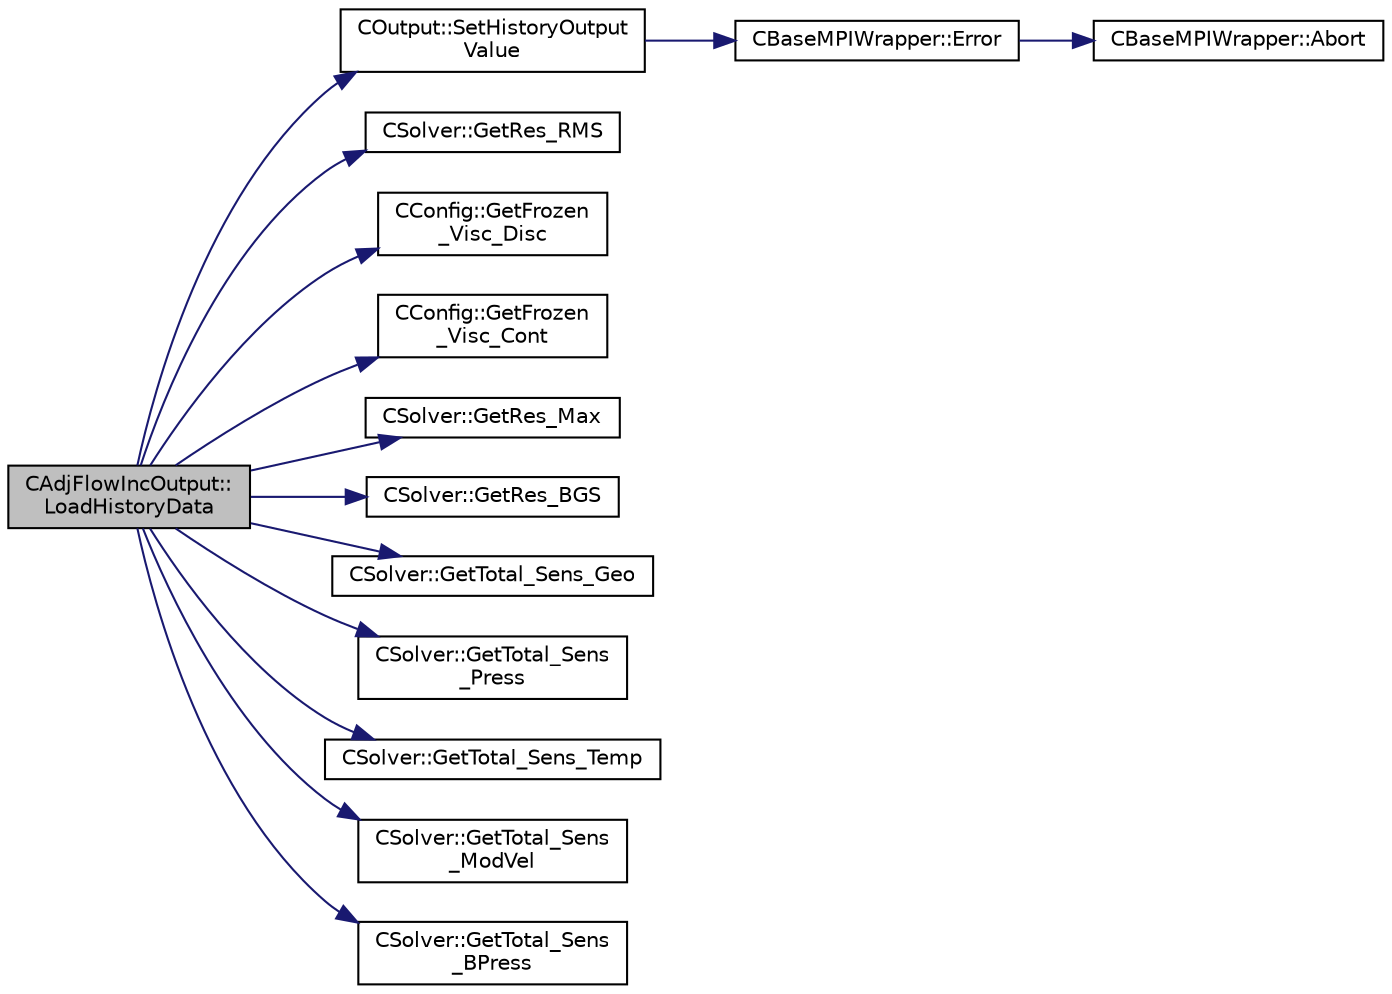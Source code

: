 digraph "CAdjFlowIncOutput::LoadHistoryData"
{
  edge [fontname="Helvetica",fontsize="10",labelfontname="Helvetica",labelfontsize="10"];
  node [fontname="Helvetica",fontsize="10",shape=record];
  rankdir="LR";
  Node13 [label="CAdjFlowIncOutput::\lLoadHistoryData",height=0.2,width=0.4,color="black", fillcolor="grey75", style="filled", fontcolor="black"];
  Node13 -> Node14 [color="midnightblue",fontsize="10",style="solid",fontname="Helvetica"];
  Node14 [label="COutput::SetHistoryOutput\lValue",height=0.2,width=0.4,color="black", fillcolor="white", style="filled",URL="$class_c_output.html#a1c1f836992f419544472329a44b8836e",tooltip="Set the value of a history output field. "];
  Node14 -> Node15 [color="midnightblue",fontsize="10",style="solid",fontname="Helvetica"];
  Node15 [label="CBaseMPIWrapper::Error",height=0.2,width=0.4,color="black", fillcolor="white", style="filled",URL="$class_c_base_m_p_i_wrapper.html#a04457c47629bda56704e6a8804833eeb"];
  Node15 -> Node16 [color="midnightblue",fontsize="10",style="solid",fontname="Helvetica"];
  Node16 [label="CBaseMPIWrapper::Abort",height=0.2,width=0.4,color="black", fillcolor="white", style="filled",URL="$class_c_base_m_p_i_wrapper.html#a21ef5681e2acb532d345e9bab173ef07"];
  Node13 -> Node17 [color="midnightblue",fontsize="10",style="solid",fontname="Helvetica"];
  Node17 [label="CSolver::GetRes_RMS",height=0.2,width=0.4,color="black", fillcolor="white", style="filled",URL="$class_c_solver.html#a1c24b55e0849f7f6ba2f62d15d7e4f8e",tooltip="Get the maximal residual, this is useful for the convergence history. "];
  Node13 -> Node18 [color="midnightblue",fontsize="10",style="solid",fontname="Helvetica"];
  Node18 [label="CConfig::GetFrozen\l_Visc_Disc",height=0.2,width=0.4,color="black", fillcolor="white", style="filled",URL="$class_c_config.html#adb146862f57545364350419287581bbc",tooltip="Provides information about the way in which the turbulence will be treated by the disc..."];
  Node13 -> Node19 [color="midnightblue",fontsize="10",style="solid",fontname="Helvetica"];
  Node19 [label="CConfig::GetFrozen\l_Visc_Cont",height=0.2,width=0.4,color="black", fillcolor="white", style="filled",URL="$class_c_config.html#aec67dda6436453412e8647ee6879108b",tooltip="Provides information about the way in which the turbulence will be treated by the cont..."];
  Node13 -> Node20 [color="midnightblue",fontsize="10",style="solid",fontname="Helvetica"];
  Node20 [label="CSolver::GetRes_Max",height=0.2,width=0.4,color="black", fillcolor="white", style="filled",URL="$class_c_solver.html#a00c2752e9b098ac63efeac7d14a83779",tooltip="Get the maximal residual, this is useful for the convergence history. "];
  Node13 -> Node21 [color="midnightblue",fontsize="10",style="solid",fontname="Helvetica"];
  Node21 [label="CSolver::GetRes_BGS",height=0.2,width=0.4,color="black", fillcolor="white", style="filled",URL="$class_c_solver.html#a83cd1ade482300b90aa8ccc6aad03acd",tooltip="Get the residual for BGS subiterations. "];
  Node13 -> Node22 [color="midnightblue",fontsize="10",style="solid",fontname="Helvetica"];
  Node22 [label="CSolver::GetTotal_Sens_Geo",height=0.2,width=0.4,color="black", fillcolor="white", style="filled",URL="$class_c_solver.html#a73fc70f85d31a55a8464e5ce6fd334f0",tooltip="A virtual member. "];
  Node13 -> Node23 [color="midnightblue",fontsize="10",style="solid",fontname="Helvetica"];
  Node23 [label="CSolver::GetTotal_Sens\l_Press",height=0.2,width=0.4,color="black", fillcolor="white", style="filled",URL="$class_c_solver.html#adc78fb34373eafc7501e9805b515f152",tooltip="Set the total farfield pressure sensitivity coefficient. "];
  Node13 -> Node24 [color="midnightblue",fontsize="10",style="solid",fontname="Helvetica"];
  Node24 [label="CSolver::GetTotal_Sens_Temp",height=0.2,width=0.4,color="black", fillcolor="white", style="filled",URL="$class_c_solver.html#a0d6457354307c1118990c5bd3123427e",tooltip="Set the total farfield temperature sensitivity coefficient. "];
  Node13 -> Node25 [color="midnightblue",fontsize="10",style="solid",fontname="Helvetica"];
  Node25 [label="CSolver::GetTotal_Sens\l_ModVel",height=0.2,width=0.4,color="black", fillcolor="white", style="filled",URL="$class_c_solver.html#a6965ace45d398e91ccb1d468bbde73b2",tooltip="A virtual member. "];
  Node13 -> Node26 [color="midnightblue",fontsize="10",style="solid",fontname="Helvetica"];
  Node26 [label="CSolver::GetTotal_Sens\l_BPress",height=0.2,width=0.4,color="black", fillcolor="white", style="filled",URL="$class_c_solver.html#aa4516774e0d5fdc0e7e3098f8659105e",tooltip="Get the total back pressure sensitivity coefficient. "];
}
